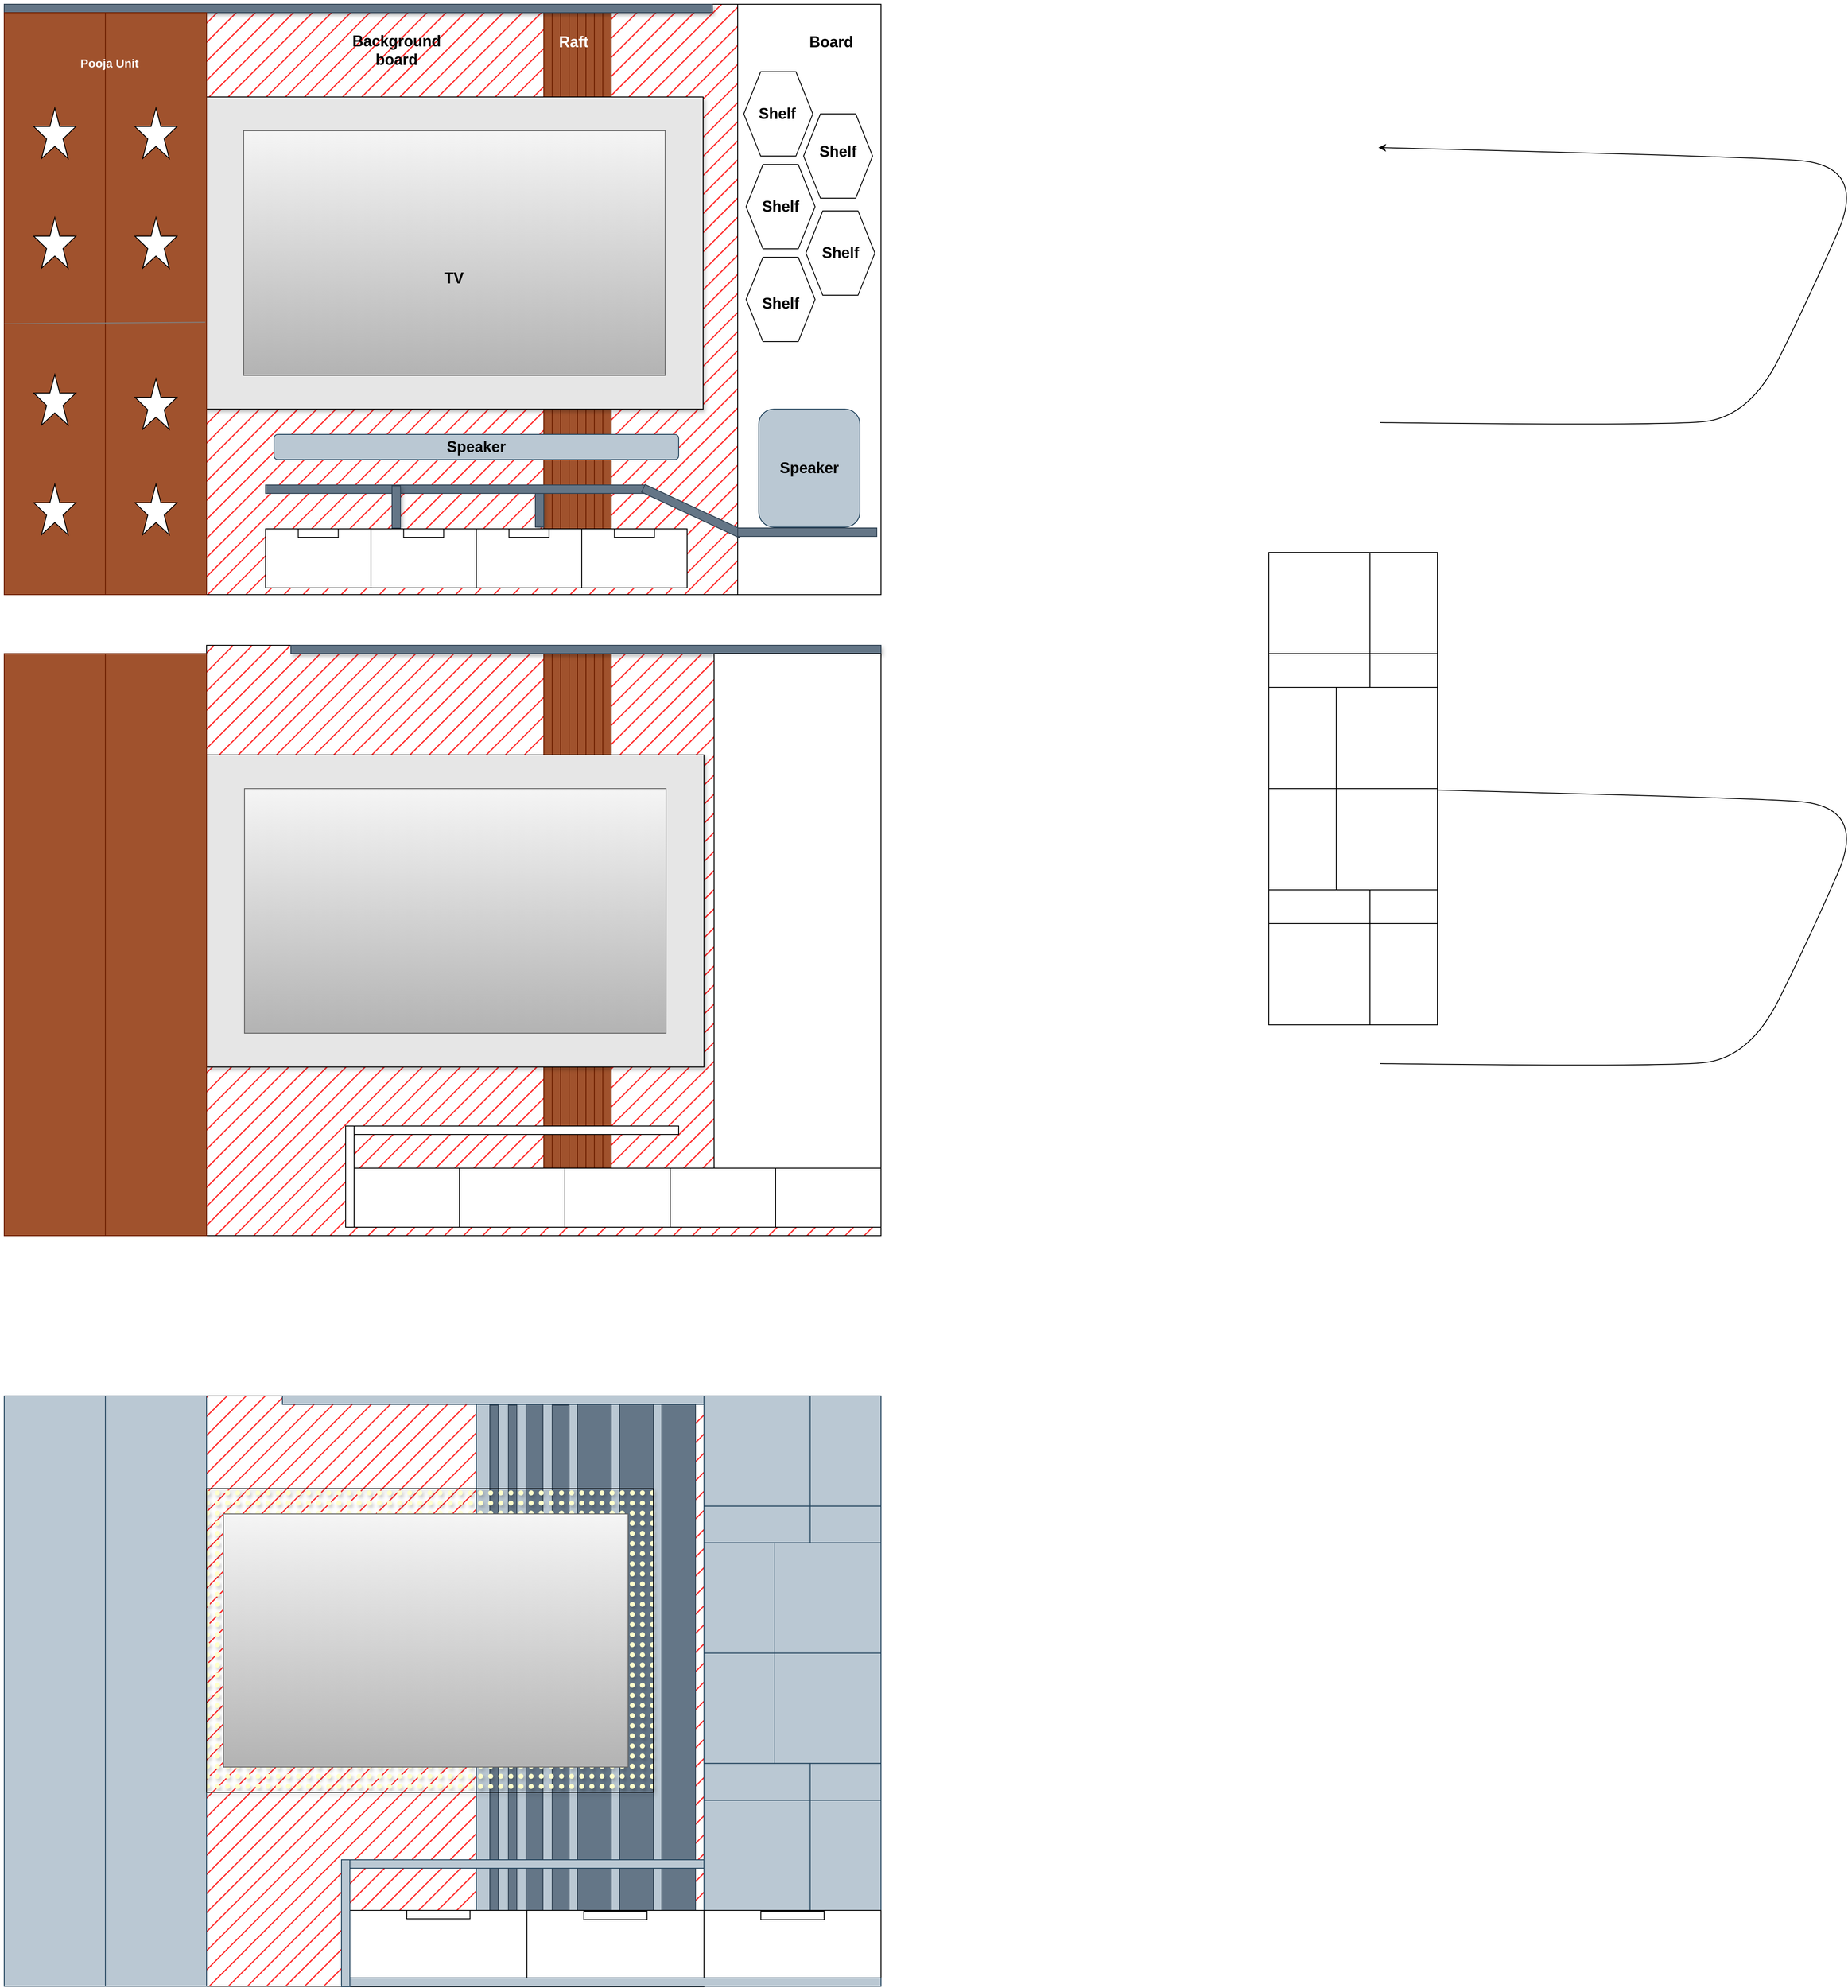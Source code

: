 <mxfile version="21.7.2" type="github">
  <diagram name="Page-1" id="baFbQU_TgkL9DF68K2cW">
    <mxGraphModel dx="3202" dy="1358" grid="1" gridSize="10" guides="1" tooltips="1" connect="1" arrows="1" fold="1" page="1" pageScale="1" pageWidth="827" pageHeight="1169" math="0" shadow="0">
      <root>
        <mxCell id="0" />
        <mxCell id="1" parent="0" />
        <mxCell id="2D6Gll43SwZv_KnT9IZj-59" value="" style="rounded=0;whiteSpace=wrap;html=1;fillStyle=hatch;fillColor=#FF3333;" vertex="1" parent="1">
          <mxGeometry x="120" y="1720" width="800" height="700" as="geometry" />
        </mxCell>
        <mxCell id="2D6Gll43SwZv_KnT9IZj-80" value="" style="group;fillColor=#bac8d3;strokeColor=#23445d;" vertex="1" connectable="0" parent="1">
          <mxGeometry x="440" y="1730" width="260" height="601" as="geometry" />
        </mxCell>
        <mxCell id="2D6Gll43SwZv_KnT9IZj-78" value="" style="group" vertex="1" connectable="0" parent="2D6Gll43SwZv_KnT9IZj-80">
          <mxGeometry width="250" height="601" as="geometry" />
        </mxCell>
        <mxCell id="2D6Gll43SwZv_KnT9IZj-69" value="" style="rounded=0;whiteSpace=wrap;html=1;fillColor=#647687;fontColor=#ffffff;strokeColor=#314354;" vertex="1" parent="2D6Gll43SwZv_KnT9IZj-78">
          <mxGeometry x="16" y="1" width="10" height="600" as="geometry" />
        </mxCell>
        <mxCell id="2D6Gll43SwZv_KnT9IZj-73" value="" style="rounded=0;whiteSpace=wrap;html=1;fillColor=#647687;strokeColor=#314354;fontColor=#ffffff;" vertex="1" parent="2D6Gll43SwZv_KnT9IZj-78">
          <mxGeometry x="170" width="40" height="600" as="geometry" />
        </mxCell>
        <mxCell id="2D6Gll43SwZv_KnT9IZj-71" value="" style="rounded=0;whiteSpace=wrap;html=1;fillColor=#647687;fontColor=#ffffff;strokeColor=#314354;" vertex="1" parent="2D6Gll43SwZv_KnT9IZj-78">
          <mxGeometry x="90" y="1" width="20" height="600" as="geometry" />
        </mxCell>
        <mxCell id="2D6Gll43SwZv_KnT9IZj-72" value="" style="rounded=0;whiteSpace=wrap;html=1;fillColor=#647687;fontColor=#ffffff;strokeColor=#314354;" vertex="1" parent="2D6Gll43SwZv_KnT9IZj-78">
          <mxGeometry x="120" width="40" height="600" as="geometry" />
        </mxCell>
        <mxCell id="2D6Gll43SwZv_KnT9IZj-76" value="" style="rounded=0;whiteSpace=wrap;html=1;fillColor=#647687;fontColor=#ffffff;strokeColor=#314354;" vertex="1" parent="2D6Gll43SwZv_KnT9IZj-78">
          <mxGeometry x="38" y="1" width="10" height="600" as="geometry" />
        </mxCell>
        <mxCell id="2D6Gll43SwZv_KnT9IZj-77" value="" style="rounded=0;whiteSpace=wrap;html=1;fillColor=#647687;fontColor=#ffffff;strokeColor=#314354;" vertex="1" parent="2D6Gll43SwZv_KnT9IZj-78">
          <mxGeometry x="59" width="20" height="600" as="geometry" />
        </mxCell>
        <mxCell id="2D6Gll43SwZv_KnT9IZj-79" value="" style="rounded=0;whiteSpace=wrap;html=1;fillColor=#647687;strokeColor=#314354;fontColor=#ffffff;" vertex="1" parent="2D6Gll43SwZv_KnT9IZj-80">
          <mxGeometry x="220" width="40" height="600" as="geometry" />
        </mxCell>
        <mxCell id="eDC7pgIdu2gJ3pplh5Rh-33" value="" style="rounded=0;whiteSpace=wrap;html=1;fillStyle=hatch;fillColor=#FF3333;" parent="1" vertex="1">
          <mxGeometry x="120" y="830" width="800" height="700" as="geometry" />
        </mxCell>
        <mxCell id="eDC7pgIdu2gJ3pplh5Rh-1" value="" style="rounded=0;whiteSpace=wrap;html=1;fillStyle=hatch;fillColor=#FF3333;" parent="1" vertex="1">
          <mxGeometry x="120" y="70" width="800" height="700" as="geometry" />
        </mxCell>
        <mxCell id="eDC7pgIdu2gJ3pplh5Rh-2" value="" style="curved=1;endArrow=classic;html=1;rounded=0;exitX=0.003;exitY=0.709;exitDx=0;exitDy=0;exitPerimeter=0;" parent="1" edge="1">
          <mxGeometry width="50" height="50" relative="1" as="geometry">
            <mxPoint x="1512" y="566" as="sourcePoint" />
            <mxPoint x="1510" y="240" as="targetPoint" />
            <Array as="points">
              <mxPoint x="1840" y="570" />
              <mxPoint x="1950" y="560" />
              <mxPoint x="2020" y="420" />
              <mxPoint x="2090" y="260" />
              <mxPoint x="1920" y="250" />
              <mxPoint x="1510" y="240" />
            </Array>
          </mxGeometry>
        </mxCell>
        <mxCell id="eDC7pgIdu2gJ3pplh5Rh-3" value="" style="group" parent="1" vertex="1" connectable="0">
          <mxGeometry x="520" y="70" width="230" height="630" as="geometry" />
        </mxCell>
        <mxCell id="eDC7pgIdu2gJ3pplh5Rh-4" value="" style="rounded=0;whiteSpace=wrap;html=1;fillColor=#a0522d;fontColor=#ffffff;strokeColor=#6D1F00;" parent="eDC7pgIdu2gJ3pplh5Rh-3" vertex="1">
          <mxGeometry width="20" height="630" as="geometry" />
        </mxCell>
        <mxCell id="eDC7pgIdu2gJ3pplh5Rh-5" value="" style="rounded=0;whiteSpace=wrap;html=1;fillColor=#a0522d;fontColor=#ffffff;strokeColor=#6D1F00;" parent="eDC7pgIdu2gJ3pplh5Rh-3" vertex="1">
          <mxGeometry x="10" width="10" height="630" as="geometry" />
        </mxCell>
        <mxCell id="eDC7pgIdu2gJ3pplh5Rh-6" value="" style="rounded=0;whiteSpace=wrap;html=1;fillColor=#a0522d;fontColor=#ffffff;strokeColor=#6D1F00;" parent="eDC7pgIdu2gJ3pplh5Rh-3" vertex="1">
          <mxGeometry x="20" width="20" height="630" as="geometry" />
        </mxCell>
        <mxCell id="eDC7pgIdu2gJ3pplh5Rh-7" value="" style="rounded=0;whiteSpace=wrap;html=1;fillColor=#a0522d;fontColor=#ffffff;strokeColor=#6D1F00;" parent="eDC7pgIdu2gJ3pplh5Rh-3" vertex="1">
          <mxGeometry x="30" width="10" height="630" as="geometry" />
        </mxCell>
        <mxCell id="eDC7pgIdu2gJ3pplh5Rh-8" value="" style="rounded=0;whiteSpace=wrap;html=1;fillColor=#a0522d;fontColor=#ffffff;strokeColor=#6D1F00;" parent="eDC7pgIdu2gJ3pplh5Rh-3" vertex="1">
          <mxGeometry x="40" width="20" height="630" as="geometry" />
        </mxCell>
        <mxCell id="eDC7pgIdu2gJ3pplh5Rh-9" value="" style="rounded=0;whiteSpace=wrap;html=1;fillColor=#a0522d;fontColor=#ffffff;strokeColor=#6D1F00;" parent="eDC7pgIdu2gJ3pplh5Rh-3" vertex="1">
          <mxGeometry x="60" width="10" height="630" as="geometry" />
        </mxCell>
        <mxCell id="eDC7pgIdu2gJ3pplh5Rh-10" value="" style="rounded=0;whiteSpace=wrap;html=1;fillColor=#a0522d;fontColor=#ffffff;strokeColor=#6D1F00;" parent="eDC7pgIdu2gJ3pplh5Rh-3" vertex="1">
          <mxGeometry x="70" width="10" height="630" as="geometry" />
        </mxCell>
        <mxCell id="eDC7pgIdu2gJ3pplh5Rh-11" value="" style="rounded=0;whiteSpace=wrap;html=1;fillColor=#a0522d;fontColor=#ffffff;strokeColor=#6D1F00;" parent="eDC7pgIdu2gJ3pplh5Rh-3" vertex="1">
          <mxGeometry x="50" width="10" height="630" as="geometry" />
        </mxCell>
        <mxCell id="eDC7pgIdu2gJ3pplh5Rh-13" value="" style="rounded=0;whiteSpace=wrap;html=1;shadow=1;glass=0;strokeColor=#314354;fontFamily=Helvetica;fontSize=12;fontColor=#ffffff;fillColor=#647687;" parent="eDC7pgIdu2gJ3pplh5Rh-3" vertex="1">
          <mxGeometry x="-640" width="840" height="10" as="geometry" />
        </mxCell>
        <mxCell id="eDC7pgIdu2gJ3pplh5Rh-14" value="" style="rounded=0;whiteSpace=wrap;html=1;shadow=1;glass=0;strokeColor=#314354;fontFamily=Helvetica;fontSize=12;fontColor=#ffffff;fillColor=#647687;" parent="eDC7pgIdu2gJ3pplh5Rh-3" vertex="1">
          <mxGeometry x="-10" y="570" width="10" height="50" as="geometry" />
        </mxCell>
        <mxCell id="eDC7pgIdu2gJ3pplh5Rh-88" value="&lt;span style=&quot;font-size: 18px;&quot;&gt;&lt;b&gt;board&lt;/b&gt;&lt;/span&gt;" style="text;html=1;strokeColor=none;fillColor=none;align=center;verticalAlign=middle;whiteSpace=wrap;rounded=0;" parent="eDC7pgIdu2gJ3pplh5Rh-3" vertex="1">
          <mxGeometry x="-287.5" y="130" width="135" height="50" as="geometry" />
        </mxCell>
        <mxCell id="eDC7pgIdu2gJ3pplh5Rh-91" value="&lt;font color=&quot;#ffffff&quot; style=&quot;font-size: 18px;&quot;&gt;&lt;b style=&quot;&quot;&gt;Raft&lt;/b&gt;&lt;/font&gt;" style="text;html=1;strokeColor=none;fillColor=none;align=center;verticalAlign=middle;whiteSpace=wrap;rounded=0;" parent="eDC7pgIdu2gJ3pplh5Rh-3" vertex="1">
          <mxGeometry x="-32.5" y="20" width="135" height="50" as="geometry" />
        </mxCell>
        <mxCell id="eDC7pgIdu2gJ3pplh5Rh-12" value="" style="rounded=0;whiteSpace=wrap;html=1;glass=0;shadow=1;fillColor=#E6E6E6;" parent="eDC7pgIdu2gJ3pplh5Rh-3" vertex="1">
          <mxGeometry x="-401" y="110" width="590" height="370" as="geometry" />
        </mxCell>
        <mxCell id="eDC7pgIdu2gJ3pplh5Rh-26" value="" style="rounded=0;whiteSpace=wrap;html=1;fillColor=#f5f5f5;gradientColor=#b3b3b3;strokeColor=#666666;" parent="eDC7pgIdu2gJ3pplh5Rh-3" vertex="1">
          <mxGeometry x="-356" y="150" width="500" height="290" as="geometry" />
        </mxCell>
        <mxCell id="eDC7pgIdu2gJ3pplh5Rh-15" value="" style="rounded=0;whiteSpace=wrap;html=1;glass=0;" parent="1" vertex="1">
          <mxGeometry x="750" y="70" width="170" height="700" as="geometry" />
        </mxCell>
        <mxCell id="eDC7pgIdu2gJ3pplh5Rh-16" value="" style="rounded=0;whiteSpace=wrap;html=1;fillColor=#647687;fontColor=#ffffff;strokeColor=#314354;" parent="1" vertex="1">
          <mxGeometry x="190" y="640" width="450" height="10" as="geometry" />
        </mxCell>
        <mxCell id="eDC7pgIdu2gJ3pplh5Rh-17" value="" style="rounded=0;whiteSpace=wrap;html=1;rotation=25;fillColor=#647687;fontColor=#ffffff;strokeColor=#314354;" parent="1" vertex="1">
          <mxGeometry x="632.11" y="666" width="127.89" height="10" as="geometry" />
        </mxCell>
        <mxCell id="eDC7pgIdu2gJ3pplh5Rh-18" value="" style="rounded=0;whiteSpace=wrap;html=1;fillColor=#647687;fontColor=#ffffff;strokeColor=#314354;" parent="1" vertex="1">
          <mxGeometry x="750" y="691" width="165" height="10" as="geometry" />
        </mxCell>
        <mxCell id="eDC7pgIdu2gJ3pplh5Rh-24" value="" style="rounded=0;whiteSpace=wrap;html=1;fillColor=#a0522d;fontColor=#ffffff;strokeColor=#6D1F00;" parent="1" vertex="1">
          <mxGeometry y="80" width="120" height="690" as="geometry" />
        </mxCell>
        <mxCell id="eDC7pgIdu2gJ3pplh5Rh-25" value="" style="rounded=0;whiteSpace=wrap;html=1;fillColor=#a0522d;fontColor=#ffffff;strokeColor=#6D1F00;" parent="1" vertex="1">
          <mxGeometry x="-120" y="80" width="120" height="690" as="geometry" />
        </mxCell>
        <mxCell id="eDC7pgIdu2gJ3pplh5Rh-27" value="" style="shape=hexagon;perimeter=hexagonPerimeter2;whiteSpace=wrap;html=1;fixedSize=1;" parent="1" vertex="1">
          <mxGeometry x="757.272" y="150.004" width="81.818" height="100" as="geometry" />
        </mxCell>
        <mxCell id="eDC7pgIdu2gJ3pplh5Rh-28" value="" style="shape=hexagon;perimeter=hexagonPerimeter2;whiteSpace=wrap;html=1;fixedSize=1;" parent="1" vertex="1">
          <mxGeometry x="828.182" y="200.004" width="81.818" height="100" as="geometry" />
        </mxCell>
        <mxCell id="eDC7pgIdu2gJ3pplh5Rh-29" value="" style="shape=hexagon;perimeter=hexagonPerimeter2;whiteSpace=wrap;html=1;fixedSize=1;" parent="1" vertex="1">
          <mxGeometry x="760.002" y="260.004" width="81.818" height="100" as="geometry" />
        </mxCell>
        <mxCell id="eDC7pgIdu2gJ3pplh5Rh-30" value="" style="shape=hexagon;perimeter=hexagonPerimeter2;whiteSpace=wrap;html=1;fixedSize=1;" parent="1" vertex="1">
          <mxGeometry x="830.912" y="315.004" width="81.818" height="100" as="geometry" />
        </mxCell>
        <mxCell id="eDC7pgIdu2gJ3pplh5Rh-31" value="" style="shape=hexagon;perimeter=hexagonPerimeter2;whiteSpace=wrap;html=1;fixedSize=1;" parent="1" vertex="1">
          <mxGeometry x="760.002" y="370.004" width="81.818" height="100" as="geometry" />
        </mxCell>
        <mxCell id="eDC7pgIdu2gJ3pplh5Rh-32" value="" style="rounded=0;whiteSpace=wrap;html=1;shadow=1;glass=0;strokeColor=#314354;fontFamily=Helvetica;fontSize=12;fontColor=#ffffff;fillColor=#647687;" parent="1" vertex="1">
          <mxGeometry x="340" y="641" width="10" height="50" as="geometry" />
        </mxCell>
        <mxCell id="eDC7pgIdu2gJ3pplh5Rh-34" value="" style="curved=1;endArrow=classic;html=1;rounded=0;exitX=0.003;exitY=0.709;exitDx=0;exitDy=0;exitPerimeter=0;" parent="1" edge="1">
          <mxGeometry width="50" height="50" relative="1" as="geometry">
            <mxPoint x="1512" y="1326" as="sourcePoint" />
            <mxPoint x="1510" y="1000" as="targetPoint" />
            <Array as="points">
              <mxPoint x="1840" y="1330" />
              <mxPoint x="1950" y="1320" />
              <mxPoint x="2020" y="1180" />
              <mxPoint x="2090" y="1020" />
              <mxPoint x="1920" y="1010" />
              <mxPoint x="1510" y="1000" />
            </Array>
          </mxGeometry>
        </mxCell>
        <mxCell id="eDC7pgIdu2gJ3pplh5Rh-35" value="" style="group" parent="1" vertex="1" connectable="0">
          <mxGeometry x="520" y="830" width="580" height="1340" as="geometry" />
        </mxCell>
        <mxCell id="eDC7pgIdu2gJ3pplh5Rh-36" value="" style="rounded=0;whiteSpace=wrap;html=1;fillColor=#a0522d;fontColor=#ffffff;strokeColor=#6D1F00;" parent="eDC7pgIdu2gJ3pplh5Rh-35" vertex="1">
          <mxGeometry width="20" height="630" as="geometry" />
        </mxCell>
        <mxCell id="eDC7pgIdu2gJ3pplh5Rh-37" value="" style="rounded=0;whiteSpace=wrap;html=1;fillColor=#a0522d;fontColor=#ffffff;strokeColor=#6D1F00;" parent="eDC7pgIdu2gJ3pplh5Rh-35" vertex="1">
          <mxGeometry x="10" width="10" height="630" as="geometry" />
        </mxCell>
        <mxCell id="eDC7pgIdu2gJ3pplh5Rh-38" value="" style="rounded=0;whiteSpace=wrap;html=1;fillColor=#a0522d;fontColor=#ffffff;strokeColor=#6D1F00;" parent="eDC7pgIdu2gJ3pplh5Rh-35" vertex="1">
          <mxGeometry x="20" width="20" height="630" as="geometry" />
        </mxCell>
        <mxCell id="eDC7pgIdu2gJ3pplh5Rh-39" value="" style="rounded=0;whiteSpace=wrap;html=1;fillColor=#a0522d;fontColor=#ffffff;strokeColor=#6D1F00;" parent="eDC7pgIdu2gJ3pplh5Rh-35" vertex="1">
          <mxGeometry x="30" width="10" height="630" as="geometry" />
        </mxCell>
        <mxCell id="eDC7pgIdu2gJ3pplh5Rh-40" value="" style="rounded=0;whiteSpace=wrap;html=1;fillColor=#a0522d;fontColor=#ffffff;strokeColor=#6D1F00;" parent="eDC7pgIdu2gJ3pplh5Rh-35" vertex="1">
          <mxGeometry x="40" width="20" height="630" as="geometry" />
        </mxCell>
        <mxCell id="eDC7pgIdu2gJ3pplh5Rh-41" value="" style="rounded=0;whiteSpace=wrap;html=1;fillColor=#a0522d;fontColor=#ffffff;strokeColor=#6D1F00;" parent="eDC7pgIdu2gJ3pplh5Rh-35" vertex="1">
          <mxGeometry x="60" width="10" height="630" as="geometry" />
        </mxCell>
        <mxCell id="eDC7pgIdu2gJ3pplh5Rh-42" value="" style="rounded=0;whiteSpace=wrap;html=1;fillColor=#a0522d;fontColor=#ffffff;strokeColor=#6D1F00;" parent="eDC7pgIdu2gJ3pplh5Rh-35" vertex="1">
          <mxGeometry x="70" width="10" height="630" as="geometry" />
        </mxCell>
        <mxCell id="eDC7pgIdu2gJ3pplh5Rh-43" value="" style="rounded=0;whiteSpace=wrap;html=1;fillColor=#a0522d;fontColor=#ffffff;strokeColor=#6D1F00;" parent="eDC7pgIdu2gJ3pplh5Rh-35" vertex="1">
          <mxGeometry x="50" width="10" height="630" as="geometry" />
        </mxCell>
        <mxCell id="eDC7pgIdu2gJ3pplh5Rh-44" value="" style="rounded=0;whiteSpace=wrap;html=1;glass=0;shadow=1;fillColor=#E6E6E6;" parent="eDC7pgIdu2gJ3pplh5Rh-35" vertex="1">
          <mxGeometry x="-400" y="130" width="590" height="370" as="geometry" />
        </mxCell>
        <mxCell id="eDC7pgIdu2gJ3pplh5Rh-45" value="" style="rounded=0;whiteSpace=wrap;html=1;shadow=1;glass=0;strokeColor=#314354;fontFamily=Helvetica;fontSize=12;fontColor=#ffffff;fillColor=#647687;" parent="eDC7pgIdu2gJ3pplh5Rh-35" vertex="1">
          <mxGeometry x="-300" width="700" height="10" as="geometry" />
        </mxCell>
        <mxCell id="2D6Gll43SwZv_KnT9IZj-2" value="" style="rounded=0;whiteSpace=wrap;html=1;" vertex="1" parent="eDC7pgIdu2gJ3pplh5Rh-35">
          <mxGeometry x="202" y="10" width="198" height="610" as="geometry" />
        </mxCell>
        <mxCell id="eDC7pgIdu2gJ3pplh5Rh-51" value="" style="group" parent="eDC7pgIdu2gJ3pplh5Rh-35" vertex="1" connectable="0">
          <mxGeometry x="-100" y="620" width="680" height="720" as="geometry" />
        </mxCell>
        <mxCell id="eDC7pgIdu2gJ3pplh5Rh-52" value="" style="rounded=0;whiteSpace=wrap;html=1;" parent="eDC7pgIdu2gJ3pplh5Rh-51" vertex="1">
          <mxGeometry x="375" width="125.0" height="70" as="geometry" />
        </mxCell>
        <mxCell id="eDC7pgIdu2gJ3pplh5Rh-53" value="" style="rounded=0;whiteSpace=wrap;html=1;" parent="eDC7pgIdu2gJ3pplh5Rh-51" vertex="1">
          <mxGeometry x="250.0" width="125.0" height="70" as="geometry" />
        </mxCell>
        <mxCell id="eDC7pgIdu2gJ3pplh5Rh-54" value="" style="rounded=0;whiteSpace=wrap;html=1;" parent="eDC7pgIdu2gJ3pplh5Rh-51" vertex="1">
          <mxGeometry x="125.0" width="125.0" height="70" as="geometry" />
        </mxCell>
        <mxCell id="eDC7pgIdu2gJ3pplh5Rh-55" value="" style="rounded=0;whiteSpace=wrap;html=1;" parent="eDC7pgIdu2gJ3pplh5Rh-51" vertex="1">
          <mxGeometry width="125.0" height="70" as="geometry" />
        </mxCell>
        <mxCell id="eDC7pgIdu2gJ3pplh5Rh-56" value="" style="rounded=0;whiteSpace=wrap;html=1;fillColor=#a0522d;fontColor=#ffffff;strokeColor=#6D1F00;" parent="1" vertex="1">
          <mxGeometry y="840" width="120" height="690" as="geometry" />
        </mxCell>
        <mxCell id="eDC7pgIdu2gJ3pplh5Rh-57" value="" style="rounded=0;whiteSpace=wrap;html=1;fillColor=#a0522d;fontColor=#ffffff;strokeColor=#6D1F00;" parent="1" vertex="1">
          <mxGeometry x="-120" y="840" width="120" height="690" as="geometry" />
        </mxCell>
        <mxCell id="eDC7pgIdu2gJ3pplh5Rh-58" value="" style="rounded=0;whiteSpace=wrap;html=1;fillColor=#f5f5f5;gradientColor=#b3b3b3;strokeColor=#666666;" parent="1" vertex="1">
          <mxGeometry x="165" y="1000" width="500" height="290" as="geometry" />
        </mxCell>
        <mxCell id="eDC7pgIdu2gJ3pplh5Rh-78" value="" style="verticalLabelPosition=bottom;verticalAlign=top;html=1;shape=mxgraph.basic.star" parent="1" vertex="1">
          <mxGeometry x="-85" y="193" width="50" height="60" as="geometry" />
        </mxCell>
        <mxCell id="eDC7pgIdu2gJ3pplh5Rh-81" value="" style="verticalLabelPosition=bottom;verticalAlign=top;html=1;shape=mxgraph.basic.star" parent="1" vertex="1">
          <mxGeometry x="-85" y="323" width="50" height="60" as="geometry" />
        </mxCell>
        <mxCell id="eDC7pgIdu2gJ3pplh5Rh-86" value="&lt;font color=&quot;#ffffff&quot; style=&quot;font-size: 14px;&quot;&gt;&lt;b&gt;Pooja Unit&lt;/b&gt;&lt;/font&gt;" style="text;html=1;strokeColor=none;fillColor=none;align=center;verticalAlign=middle;whiteSpace=wrap;rounded=0;" parent="1" vertex="1">
          <mxGeometry x="-70" y="120" width="150" height="40" as="geometry" />
        </mxCell>
        <mxCell id="eDC7pgIdu2gJ3pplh5Rh-87" value="&lt;font style=&quot;font-size: 18px;&quot;&gt;&lt;b style=&quot;&quot;&gt;TV&lt;/b&gt;&lt;/font&gt;" style="text;html=1;strokeColor=none;fillColor=none;align=center;verticalAlign=middle;whiteSpace=wrap;rounded=0;" parent="1" vertex="1">
          <mxGeometry x="346" y="370" width="135" height="50" as="geometry" />
        </mxCell>
        <mxCell id="eDC7pgIdu2gJ3pplh5Rh-89" value="&lt;font style=&quot;font-size: 18px;&quot;&gt;&lt;b style=&quot;&quot;&gt;Background board&lt;br&gt;&lt;/b&gt;&lt;/font&gt;" style="text;html=1;strokeColor=none;fillColor=none;align=center;verticalAlign=middle;whiteSpace=wrap;rounded=0;" parent="1" vertex="1">
          <mxGeometry x="277.5" y="100" width="135" height="50" as="geometry" />
        </mxCell>
        <mxCell id="eDC7pgIdu2gJ3pplh5Rh-92" value="&lt;font style=&quot;font-size: 18px;&quot;&gt;&lt;b&gt;Board&lt;/b&gt;&lt;/font&gt;" style="text;html=1;strokeColor=none;fillColor=none;align=center;verticalAlign=middle;whiteSpace=wrap;rounded=0;" parent="1" vertex="1">
          <mxGeometry x="831" y="100" width="60" height="30" as="geometry" />
        </mxCell>
        <mxCell id="eDC7pgIdu2gJ3pplh5Rh-93" value="&lt;font style=&quot;font-size: 18px;&quot;&gt;&lt;b&gt;Shelf&lt;/b&gt;&lt;/font&gt;" style="text;html=1;strokeColor=none;fillColor=none;align=center;verticalAlign=middle;whiteSpace=wrap;rounded=0;" parent="1" vertex="1">
          <mxGeometry x="767" y="185" width="60" height="30" as="geometry" />
        </mxCell>
        <mxCell id="eDC7pgIdu2gJ3pplh5Rh-94" value="&lt;font style=&quot;font-size: 18px;&quot;&gt;&lt;b&gt;Shelf&lt;/b&gt;&lt;/font&gt;" style="text;html=1;strokeColor=none;fillColor=none;align=center;verticalAlign=middle;whiteSpace=wrap;rounded=0;" parent="1" vertex="1">
          <mxGeometry x="839.09" y="230" width="60" height="30" as="geometry" />
        </mxCell>
        <mxCell id="eDC7pgIdu2gJ3pplh5Rh-95" value="&lt;font style=&quot;font-size: 18px;&quot;&gt;&lt;b&gt;Shelf&lt;/b&gt;&lt;/font&gt;" style="text;html=1;strokeColor=none;fillColor=none;align=center;verticalAlign=middle;whiteSpace=wrap;rounded=0;" parent="1" vertex="1">
          <mxGeometry x="770.91" y="295" width="60" height="30" as="geometry" />
        </mxCell>
        <mxCell id="eDC7pgIdu2gJ3pplh5Rh-96" value="&lt;font style=&quot;font-size: 18px;&quot;&gt;&lt;b&gt;Shelf&lt;/b&gt;&lt;/font&gt;" style="text;html=1;strokeColor=none;fillColor=none;align=center;verticalAlign=middle;whiteSpace=wrap;rounded=0;" parent="1" vertex="1">
          <mxGeometry x="841.82" y="350" width="60" height="30" as="geometry" />
        </mxCell>
        <mxCell id="eDC7pgIdu2gJ3pplh5Rh-97" value="&lt;font style=&quot;font-size: 18px;&quot;&gt;&lt;b&gt;Shelf&lt;/b&gt;&lt;/font&gt;" style="text;html=1;strokeColor=none;fillColor=none;align=center;verticalAlign=middle;whiteSpace=wrap;rounded=0;" parent="1" vertex="1">
          <mxGeometry x="771" y="410" width="60" height="30" as="geometry" />
        </mxCell>
        <mxCell id="eDC7pgIdu2gJ3pplh5Rh-98" value="&lt;font style=&quot;font-size: 18px;&quot;&gt;&lt;b&gt;Speaker&lt;/b&gt;&lt;/font&gt;" style="rounded=1;whiteSpace=wrap;html=1;fillColor=#bac8d3;strokeColor=#23445d;" parent="1" vertex="1">
          <mxGeometry x="200" y="580" width="480" height="30" as="geometry" />
        </mxCell>
        <mxCell id="eDC7pgIdu2gJ3pplh5Rh-100" value="&lt;font style=&quot;font-size: 18px;&quot;&gt;&lt;b&gt;Speaker&lt;/b&gt;&lt;/font&gt;" style="rounded=1;whiteSpace=wrap;html=1;fillColor=#bac8d3;strokeColor=#23445d;" parent="1" vertex="1">
          <mxGeometry x="775" y="550" width="120" height="140" as="geometry" />
        </mxCell>
        <mxCell id="eDC7pgIdu2gJ3pplh5Rh-102" value="" style="verticalLabelPosition=bottom;verticalAlign=top;html=1;shape=mxgraph.basic.star" parent="1" vertex="1">
          <mxGeometry x="35" y="193" width="50" height="60" as="geometry" />
        </mxCell>
        <mxCell id="eDC7pgIdu2gJ3pplh5Rh-103" value="" style="verticalLabelPosition=bottom;verticalAlign=top;html=1;shape=mxgraph.basic.star" parent="1" vertex="1">
          <mxGeometry x="35" y="323" width="50" height="60" as="geometry" />
        </mxCell>
        <mxCell id="eDC7pgIdu2gJ3pplh5Rh-106" value="" style="verticalLabelPosition=bottom;verticalAlign=top;html=1;shape=mxgraph.basic.star" parent="1" vertex="1">
          <mxGeometry x="-85" y="509" width="50" height="60" as="geometry" />
        </mxCell>
        <mxCell id="eDC7pgIdu2gJ3pplh5Rh-107" value="" style="verticalLabelPosition=bottom;verticalAlign=top;html=1;shape=mxgraph.basic.star" parent="1" vertex="1">
          <mxGeometry x="-85" y="639" width="50" height="60" as="geometry" />
        </mxCell>
        <mxCell id="eDC7pgIdu2gJ3pplh5Rh-109" value="" style="verticalLabelPosition=bottom;verticalAlign=top;html=1;shape=mxgraph.basic.star" parent="1" vertex="1">
          <mxGeometry x="35" y="514" width="50" height="60" as="geometry" />
        </mxCell>
        <mxCell id="eDC7pgIdu2gJ3pplh5Rh-110" value="" style="verticalLabelPosition=bottom;verticalAlign=top;html=1;shape=mxgraph.basic.star" parent="1" vertex="1">
          <mxGeometry x="35" y="639" width="50" height="60" as="geometry" />
        </mxCell>
        <mxCell id="eDC7pgIdu2gJ3pplh5Rh-113" value="" style="endArrow=none;html=1;rounded=0;entryX=0.278;entryY=0.995;entryDx=0;entryDy=0;entryPerimeter=0;exitX=-0.001;exitY=0.722;exitDx=0;exitDy=0;exitPerimeter=0;strokeColor=#808080;" parent="1" source="eDC7pgIdu2gJ3pplh5Rh-12" edge="1">
          <mxGeometry width="50" height="50" relative="1" as="geometry">
            <mxPoint x="177" y="470" as="sourcePoint" />
            <mxPoint x="-120" y="449" as="targetPoint" />
          </mxGeometry>
        </mxCell>
        <mxCell id="eDC7pgIdu2gJ3pplh5Rh-141" value="" style="group" parent="1" vertex="1" connectable="0">
          <mxGeometry x="190" y="691" width="500" height="71" as="geometry" />
        </mxCell>
        <mxCell id="eDC7pgIdu2gJ3pplh5Rh-132" value="" style="group" parent="eDC7pgIdu2gJ3pplh5Rh-141" vertex="1" connectable="0">
          <mxGeometry width="500" height="71" as="geometry" />
        </mxCell>
        <mxCell id="eDC7pgIdu2gJ3pplh5Rh-120" value="" style="group" parent="eDC7pgIdu2gJ3pplh5Rh-132" vertex="1" connectable="0">
          <mxGeometry y="1" width="125.0" height="70" as="geometry" />
        </mxCell>
        <mxCell id="eDC7pgIdu2gJ3pplh5Rh-121" value="" style="rounded=0;whiteSpace=wrap;html=1;" parent="eDC7pgIdu2gJ3pplh5Rh-120" vertex="1">
          <mxGeometry width="125.0" height="70" as="geometry" />
        </mxCell>
        <mxCell id="eDC7pgIdu2gJ3pplh5Rh-122" value="" style="rounded=0;whiteSpace=wrap;html=1;" parent="eDC7pgIdu2gJ3pplh5Rh-120" vertex="1">
          <mxGeometry x="38.75" width="47.5" height="10" as="geometry" />
        </mxCell>
        <mxCell id="eDC7pgIdu2gJ3pplh5Rh-123" value="" style="group" parent="eDC7pgIdu2gJ3pplh5Rh-132" vertex="1" connectable="0">
          <mxGeometry x="125" y="1" width="125.0" height="70" as="geometry" />
        </mxCell>
        <mxCell id="eDC7pgIdu2gJ3pplh5Rh-124" value="" style="rounded=0;whiteSpace=wrap;html=1;" parent="eDC7pgIdu2gJ3pplh5Rh-123" vertex="1">
          <mxGeometry width="125.0" height="70" as="geometry" />
        </mxCell>
        <mxCell id="eDC7pgIdu2gJ3pplh5Rh-125" value="" style="rounded=0;whiteSpace=wrap;html=1;" parent="eDC7pgIdu2gJ3pplh5Rh-123" vertex="1">
          <mxGeometry x="38.75" width="47.5" height="10" as="geometry" />
        </mxCell>
        <mxCell id="eDC7pgIdu2gJ3pplh5Rh-135" value="" style="group" parent="eDC7pgIdu2gJ3pplh5Rh-141" vertex="1" connectable="0">
          <mxGeometry x="250" y="1" width="125.0" height="70" as="geometry" />
        </mxCell>
        <mxCell id="eDC7pgIdu2gJ3pplh5Rh-136" value="" style="rounded=0;whiteSpace=wrap;html=1;" parent="eDC7pgIdu2gJ3pplh5Rh-135" vertex="1">
          <mxGeometry width="125.0" height="70" as="geometry" />
        </mxCell>
        <mxCell id="eDC7pgIdu2gJ3pplh5Rh-137" value="" style="rounded=0;whiteSpace=wrap;html=1;" parent="eDC7pgIdu2gJ3pplh5Rh-135" vertex="1">
          <mxGeometry x="38.75" width="47.5" height="10" as="geometry" />
        </mxCell>
        <mxCell id="eDC7pgIdu2gJ3pplh5Rh-138" value="" style="group" parent="eDC7pgIdu2gJ3pplh5Rh-141" vertex="1" connectable="0">
          <mxGeometry x="375" y="1" width="125.0" height="70" as="geometry" />
        </mxCell>
        <mxCell id="eDC7pgIdu2gJ3pplh5Rh-139" value="" style="rounded=0;whiteSpace=wrap;html=1;" parent="eDC7pgIdu2gJ3pplh5Rh-138" vertex="1">
          <mxGeometry width="125.0" height="70" as="geometry" />
        </mxCell>
        <mxCell id="eDC7pgIdu2gJ3pplh5Rh-140" value="" style="rounded=0;whiteSpace=wrap;html=1;" parent="eDC7pgIdu2gJ3pplh5Rh-138" vertex="1">
          <mxGeometry x="38.75" width="47.5" height="10" as="geometry" />
        </mxCell>
        <mxCell id="2D6Gll43SwZv_KnT9IZj-4" value="" style="rounded=0;whiteSpace=wrap;html=1;" vertex="1" parent="1">
          <mxGeometry x="285" y="1400" width="10" height="120" as="geometry" />
        </mxCell>
        <mxCell id="2D6Gll43SwZv_KnT9IZj-5" value="" style="rounded=0;whiteSpace=wrap;html=1;" vertex="1" parent="1">
          <mxGeometry x="295" y="1400" width="385" height="10" as="geometry" />
        </mxCell>
        <mxCell id="2D6Gll43SwZv_KnT9IZj-23" value="" style="rounded=0;whiteSpace=wrap;html=1;" vertex="1" parent="1">
          <mxGeometry x="295" y="1450" width="125.0" height="70" as="geometry" />
        </mxCell>
        <mxCell id="2D6Gll43SwZv_KnT9IZj-40" value="" style="group" vertex="1" connectable="0" parent="1">
          <mxGeometry x="1380" y="720" width="200" height="560" as="geometry" />
        </mxCell>
        <mxCell id="2D6Gll43SwZv_KnT9IZj-41" value="" style="rounded=0;whiteSpace=wrap;html=1;" vertex="1" parent="2D6Gll43SwZv_KnT9IZj-40">
          <mxGeometry width="120" height="120" as="geometry" />
        </mxCell>
        <mxCell id="2D6Gll43SwZv_KnT9IZj-42" value="" style="rounded=0;whiteSpace=wrap;html=1;" vertex="1" parent="2D6Gll43SwZv_KnT9IZj-40">
          <mxGeometry x="120" width="80" height="120" as="geometry" />
        </mxCell>
        <mxCell id="2D6Gll43SwZv_KnT9IZj-43" value="" style="rounded=0;whiteSpace=wrap;html=1;" vertex="1" parent="2D6Gll43SwZv_KnT9IZj-40">
          <mxGeometry y="120" width="120" height="40" as="geometry" />
        </mxCell>
        <mxCell id="2D6Gll43SwZv_KnT9IZj-44" value="" style="rounded=0;whiteSpace=wrap;html=1;" vertex="1" parent="2D6Gll43SwZv_KnT9IZj-40">
          <mxGeometry x="120" y="120" width="80" height="40" as="geometry" />
        </mxCell>
        <mxCell id="2D6Gll43SwZv_KnT9IZj-45" value="" style="rounded=0;whiteSpace=wrap;html=1;" vertex="1" parent="2D6Gll43SwZv_KnT9IZj-40">
          <mxGeometry x="80" y="160" width="120" height="120" as="geometry" />
        </mxCell>
        <mxCell id="2D6Gll43SwZv_KnT9IZj-46" value="" style="rounded=0;whiteSpace=wrap;html=1;" vertex="1" parent="2D6Gll43SwZv_KnT9IZj-40">
          <mxGeometry y="160" width="80" height="120" as="geometry" />
        </mxCell>
        <mxCell id="2D6Gll43SwZv_KnT9IZj-47" value="" style="rounded=0;whiteSpace=wrap;html=1;" vertex="1" parent="2D6Gll43SwZv_KnT9IZj-40">
          <mxGeometry y="280" width="80" height="120" as="geometry" />
        </mxCell>
        <mxCell id="2D6Gll43SwZv_KnT9IZj-48" value="" style="rounded=0;whiteSpace=wrap;html=1;" vertex="1" parent="2D6Gll43SwZv_KnT9IZj-40">
          <mxGeometry x="80" y="280" width="120" height="120" as="geometry" />
        </mxCell>
        <mxCell id="2D6Gll43SwZv_KnT9IZj-49" value="" style="group;direction=west;rotation=-180;flipH=1;" vertex="1" connectable="0" parent="2D6Gll43SwZv_KnT9IZj-40">
          <mxGeometry y="400" width="200" height="160" as="geometry" />
        </mxCell>
        <mxCell id="2D6Gll43SwZv_KnT9IZj-50" value="" style="rounded=0;whiteSpace=wrap;html=1;rotation=-180;" vertex="1" parent="2D6Gll43SwZv_KnT9IZj-49">
          <mxGeometry y="40" width="120" height="120" as="geometry" />
        </mxCell>
        <mxCell id="2D6Gll43SwZv_KnT9IZj-51" value="" style="rounded=0;whiteSpace=wrap;html=1;rotation=-180;" vertex="1" parent="2D6Gll43SwZv_KnT9IZj-49">
          <mxGeometry x="120" y="40" width="80" height="120" as="geometry" />
        </mxCell>
        <mxCell id="2D6Gll43SwZv_KnT9IZj-52" value="" style="rounded=0;whiteSpace=wrap;html=1;rotation=-180;" vertex="1" parent="2D6Gll43SwZv_KnT9IZj-49">
          <mxGeometry width="120" height="40" as="geometry" />
        </mxCell>
        <mxCell id="2D6Gll43SwZv_KnT9IZj-53" value="" style="rounded=0;whiteSpace=wrap;html=1;rotation=-180;" vertex="1" parent="2D6Gll43SwZv_KnT9IZj-49">
          <mxGeometry x="120" width="80" height="40" as="geometry" />
        </mxCell>
        <mxCell id="2D6Gll43SwZv_KnT9IZj-57" value="" style="rounded=0;whiteSpace=wrap;html=1;fillColor=#bac8d3;strokeColor=#23445d;" vertex="1" parent="1">
          <mxGeometry y="1720" width="120" height="700" as="geometry" />
        </mxCell>
        <mxCell id="2D6Gll43SwZv_KnT9IZj-58" value="" style="rounded=0;whiteSpace=wrap;html=1;fillColor=#bac8d3;strokeColor=#23445d;" vertex="1" parent="1">
          <mxGeometry x="-120" y="1720" width="120" height="700" as="geometry" />
        </mxCell>
        <mxCell id="2D6Gll43SwZv_KnT9IZj-39" value="" style="group;fillColor=#330000;strokeColor=#23445d;" vertex="1" connectable="0" parent="1">
          <mxGeometry x="710" y="1720" width="210" height="610" as="geometry" />
        </mxCell>
        <mxCell id="2D6Gll43SwZv_KnT9IZj-24" value="" style="rounded=0;whiteSpace=wrap;html=1;fillColor=#bac8d3;strokeColor=#23445d;" vertex="1" parent="2D6Gll43SwZv_KnT9IZj-39">
          <mxGeometry width="126" height="130.714" as="geometry" />
        </mxCell>
        <mxCell id="2D6Gll43SwZv_KnT9IZj-25" value="" style="rounded=0;whiteSpace=wrap;html=1;fillColor=#bac8d3;strokeColor=#23445d;" vertex="1" parent="2D6Gll43SwZv_KnT9IZj-39">
          <mxGeometry x="126" width="84" height="130.714" as="geometry" />
        </mxCell>
        <mxCell id="2D6Gll43SwZv_KnT9IZj-26" value="" style="rounded=0;whiteSpace=wrap;html=1;fillColor=#bac8d3;strokeColor=#23445d;" vertex="1" parent="2D6Gll43SwZv_KnT9IZj-39">
          <mxGeometry y="130.714" width="126" height="43.571" as="geometry" />
        </mxCell>
        <mxCell id="2D6Gll43SwZv_KnT9IZj-27" value="" style="rounded=0;whiteSpace=wrap;html=1;fillColor=#bac8d3;strokeColor=#23445d;" vertex="1" parent="2D6Gll43SwZv_KnT9IZj-39">
          <mxGeometry x="126" y="130.714" width="84" height="43.571" as="geometry" />
        </mxCell>
        <mxCell id="2D6Gll43SwZv_KnT9IZj-30" value="" style="rounded=0;whiteSpace=wrap;html=1;fillColor=#bac8d3;strokeColor=#23445d;" vertex="1" parent="2D6Gll43SwZv_KnT9IZj-39">
          <mxGeometry x="84" y="174.286" width="126" height="130.714" as="geometry" />
        </mxCell>
        <mxCell id="2D6Gll43SwZv_KnT9IZj-31" value="" style="rounded=0;whiteSpace=wrap;html=1;fillColor=#bac8d3;strokeColor=#23445d;" vertex="1" parent="2D6Gll43SwZv_KnT9IZj-39">
          <mxGeometry y="174.286" width="84" height="130.714" as="geometry" />
        </mxCell>
        <mxCell id="2D6Gll43SwZv_KnT9IZj-32" value="" style="rounded=0;whiteSpace=wrap;html=1;fillColor=#bac8d3;strokeColor=#23445d;" vertex="1" parent="2D6Gll43SwZv_KnT9IZj-39">
          <mxGeometry y="305" width="84" height="130.714" as="geometry" />
        </mxCell>
        <mxCell id="2D6Gll43SwZv_KnT9IZj-33" value="" style="rounded=0;whiteSpace=wrap;html=1;fillColor=#bac8d3;strokeColor=#23445d;" vertex="1" parent="2D6Gll43SwZv_KnT9IZj-39">
          <mxGeometry x="84" y="305" width="126" height="130.714" as="geometry" />
        </mxCell>
        <mxCell id="2D6Gll43SwZv_KnT9IZj-38" value="" style="group;direction=west;rotation=-180;flipH=1;" vertex="1" connectable="0" parent="2D6Gll43SwZv_KnT9IZj-39">
          <mxGeometry y="435.714" width="210" height="174.286" as="geometry" />
        </mxCell>
        <mxCell id="2D6Gll43SwZv_KnT9IZj-34" value="" style="rounded=0;whiteSpace=wrap;html=1;rotation=-180;fillColor=#bac8d3;strokeColor=#23445d;" vertex="1" parent="2D6Gll43SwZv_KnT9IZj-38">
          <mxGeometry y="43.571" width="126" height="130.714" as="geometry" />
        </mxCell>
        <mxCell id="2D6Gll43SwZv_KnT9IZj-35" value="" style="rounded=0;whiteSpace=wrap;html=1;rotation=-180;fillColor=#bac8d3;strokeColor=#23445d;" vertex="1" parent="2D6Gll43SwZv_KnT9IZj-38">
          <mxGeometry x="126" y="43.571" width="84" height="130.714" as="geometry" />
        </mxCell>
        <mxCell id="2D6Gll43SwZv_KnT9IZj-36" value="" style="rounded=0;whiteSpace=wrap;html=1;rotation=-180;fillColor=#bac8d3;strokeColor=#23445d;" vertex="1" parent="2D6Gll43SwZv_KnT9IZj-38">
          <mxGeometry width="126" height="43.571" as="geometry" />
        </mxCell>
        <mxCell id="2D6Gll43SwZv_KnT9IZj-37" value="" style="rounded=0;whiteSpace=wrap;html=1;rotation=-180;fillColor=#bac8d3;strokeColor=#23445d;" vertex="1" parent="2D6Gll43SwZv_KnT9IZj-38">
          <mxGeometry x="126" width="84" height="43.571" as="geometry" />
        </mxCell>
        <mxCell id="2D6Gll43SwZv_KnT9IZj-60" value="" style="rounded=0;whiteSpace=wrap;html=1;" vertex="1" parent="1">
          <mxGeometry x="710" y="2330" width="210" height="90" as="geometry" />
        </mxCell>
        <mxCell id="2D6Gll43SwZv_KnT9IZj-61" value="" style="rounded=0;whiteSpace=wrap;html=1;" vertex="1" parent="1">
          <mxGeometry x="500" y="2330" width="210" height="90.5" as="geometry" />
        </mxCell>
        <mxCell id="2D6Gll43SwZv_KnT9IZj-62" value="" style="rounded=0;whiteSpace=wrap;html=1;" vertex="1" parent="1">
          <mxGeometry x="290" y="2330" width="210" height="90.5" as="geometry" />
        </mxCell>
        <mxCell id="2D6Gll43SwZv_KnT9IZj-64" value="" style="rounded=0;whiteSpace=wrap;html=1;fillColor=#bac8d3;strokeColor=#23445d;" vertex="1" parent="1">
          <mxGeometry x="280" y="2270" width="10" height="150.5" as="geometry" />
        </mxCell>
        <mxCell id="2D6Gll43SwZv_KnT9IZj-65" value="" style="rounded=0;whiteSpace=wrap;html=1;fillColor=#bac8d3;strokeColor=#23445d;" vertex="1" parent="1">
          <mxGeometry x="290" y="2270" width="420" height="10" as="geometry" />
        </mxCell>
        <mxCell id="2D6Gll43SwZv_KnT9IZj-66" value="" style="rounded=0;whiteSpace=wrap;html=1;shadow=1;gradientColor=none;fillStyle=dots;fillColor=#FFFFCC;" vertex="1" parent="1">
          <mxGeometry x="120" y="1830" width="530" height="360" as="geometry" />
        </mxCell>
        <mxCell id="2D6Gll43SwZv_KnT9IZj-67" value="" style="rounded=0;whiteSpace=wrap;html=1;fillColor=#bac8d3;strokeColor=#23445d;" vertex="1" parent="1">
          <mxGeometry x="210" y="1720" width="500" height="10" as="geometry" />
        </mxCell>
        <mxCell id="2D6Gll43SwZv_KnT9IZj-68" value="" style="rounded=0;whiteSpace=wrap;html=1;fillColor=#f5f5f5;gradientColor=#b3b3b3;strokeColor=#666666;" vertex="1" parent="1">
          <mxGeometry x="140" y="1860" width="480" height="300" as="geometry" />
        </mxCell>
        <mxCell id="2D6Gll43SwZv_KnT9IZj-81" value="" style="rounded=0;whiteSpace=wrap;html=1;fillColor=#bac8d3;strokeColor=#23445d;" vertex="1" parent="1">
          <mxGeometry x="290" y="2410" width="630" height="10" as="geometry" />
        </mxCell>
        <mxCell id="2D6Gll43SwZv_KnT9IZj-82" value="" style="rounded=0;whiteSpace=wrap;html=1;" vertex="1" parent="1">
          <mxGeometry x="357.5" y="2330" width="75" height="10" as="geometry" />
        </mxCell>
        <mxCell id="2D6Gll43SwZv_KnT9IZj-83" value="" style="rounded=0;whiteSpace=wrap;html=1;" vertex="1" parent="1">
          <mxGeometry x="567.5" y="2331" width="75" height="10" as="geometry" />
        </mxCell>
        <mxCell id="2D6Gll43SwZv_KnT9IZj-84" value="" style="rounded=0;whiteSpace=wrap;html=1;" vertex="1" parent="1">
          <mxGeometry x="777.5" y="2331" width="75" height="10" as="geometry" />
        </mxCell>
      </root>
    </mxGraphModel>
  </diagram>
</mxfile>
